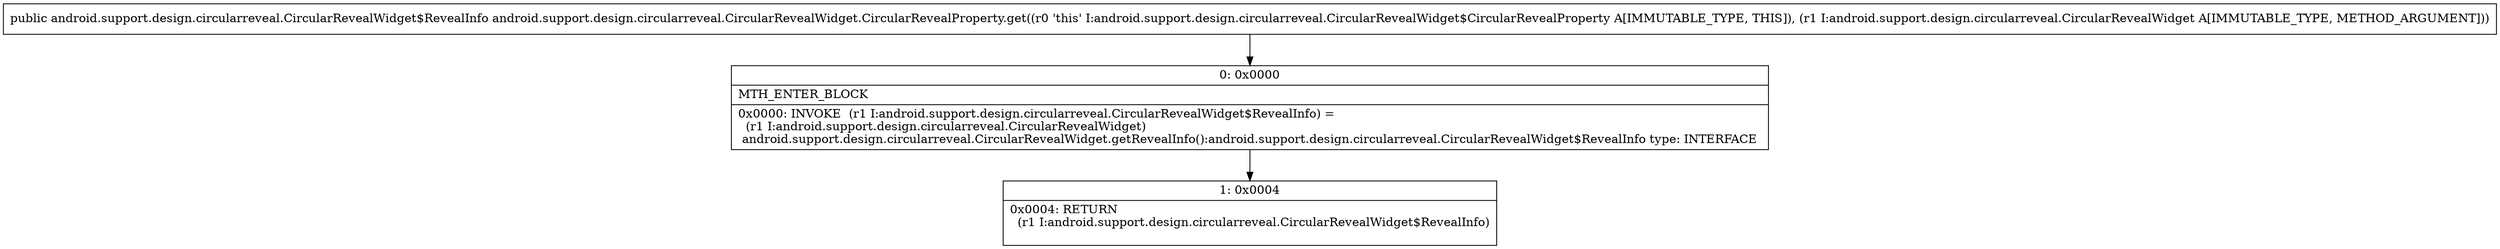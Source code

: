 digraph "CFG forandroid.support.design.circularreveal.CircularRevealWidget.CircularRevealProperty.get(Landroid\/support\/design\/circularreveal\/CircularRevealWidget;)Landroid\/support\/design\/circularreveal\/CircularRevealWidget$RevealInfo;" {
Node_0 [shape=record,label="{0\:\ 0x0000|MTH_ENTER_BLOCK\l|0x0000: INVOKE  (r1 I:android.support.design.circularreveal.CircularRevealWidget$RevealInfo) = \l  (r1 I:android.support.design.circularreveal.CircularRevealWidget)\l android.support.design.circularreveal.CircularRevealWidget.getRevealInfo():android.support.design.circularreveal.CircularRevealWidget$RevealInfo type: INTERFACE \l}"];
Node_1 [shape=record,label="{1\:\ 0x0004|0x0004: RETURN  \l  (r1 I:android.support.design.circularreveal.CircularRevealWidget$RevealInfo)\l \l}"];
MethodNode[shape=record,label="{public android.support.design.circularreveal.CircularRevealWidget$RevealInfo android.support.design.circularreveal.CircularRevealWidget.CircularRevealProperty.get((r0 'this' I:android.support.design.circularreveal.CircularRevealWidget$CircularRevealProperty A[IMMUTABLE_TYPE, THIS]), (r1 I:android.support.design.circularreveal.CircularRevealWidget A[IMMUTABLE_TYPE, METHOD_ARGUMENT])) }"];
MethodNode -> Node_0;
Node_0 -> Node_1;
}

